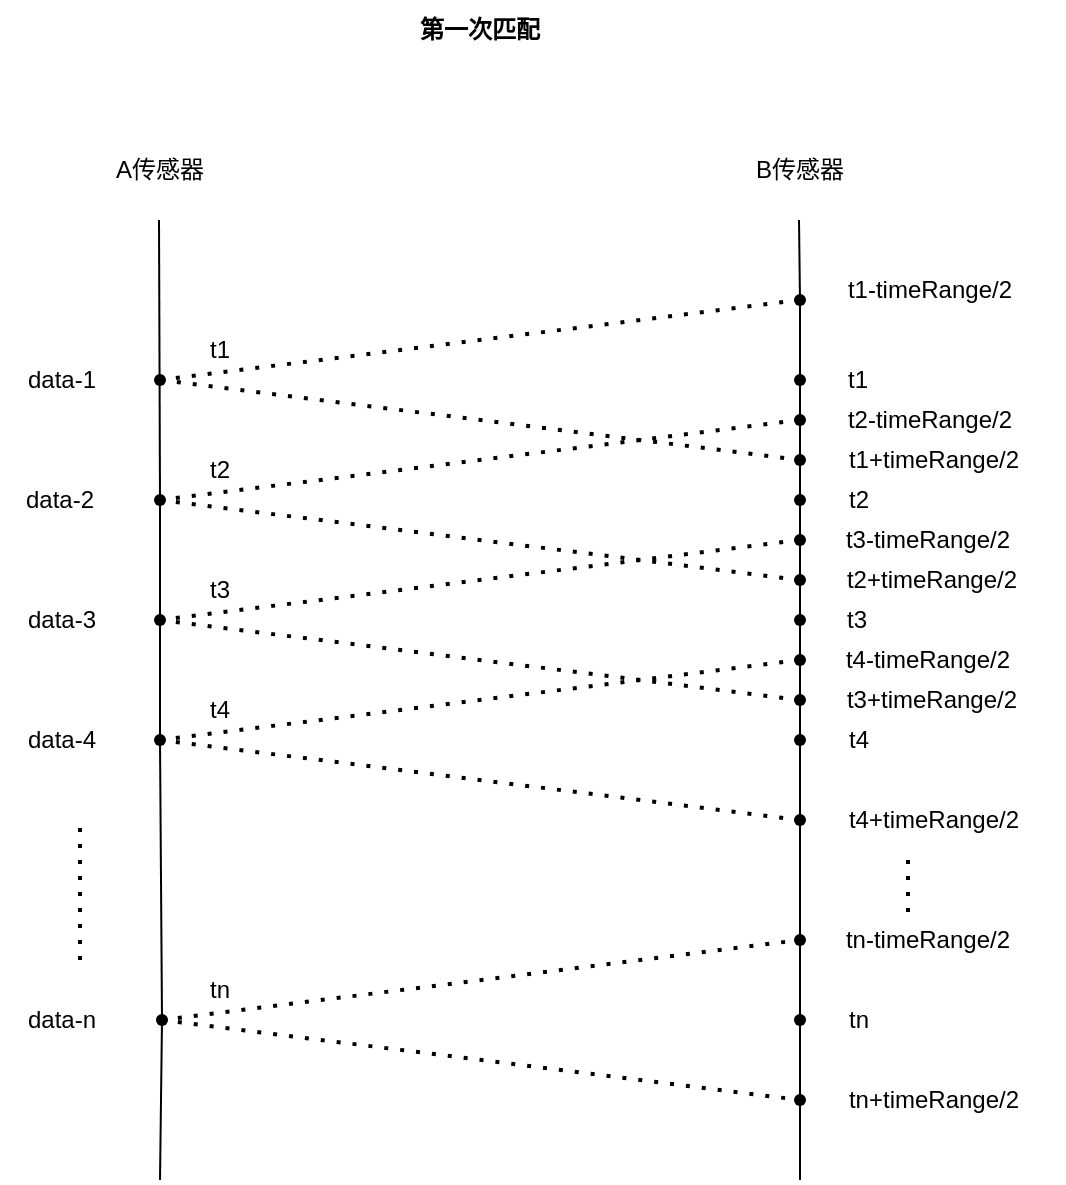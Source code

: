 <mxfile version="20.4.1" type="device"><diagram id="k69M-XWzYrVCh9u7o3sv" name="第 1 页"><mxGraphModel dx="1422" dy="771" grid="1" gridSize="10" guides="1" tooltips="1" connect="1" arrows="1" fold="1" page="1" pageScale="1" pageWidth="827" pageHeight="1169" math="0" shadow="0"><root><mxCell id="0"/><mxCell id="1" parent="0"/><mxCell id="XfMQFFYkRkuYlppGZoMT-2" value="" style="endArrow=none;html=1;rounded=0;startArrow=none;" edge="1" parent="1" source="XfMQFFYkRkuYlppGZoMT-25"><mxGeometry width="50" height="50" relative="1" as="geometry"><mxPoint x="239.5" y="720" as="sourcePoint"/><mxPoint x="239.5" y="120" as="targetPoint"/></mxGeometry></mxCell><mxCell id="XfMQFFYkRkuYlppGZoMT-3" value="" style="endArrow=none;html=1;rounded=0;startArrow=none;" edge="1" parent="1" source="XfMQFFYkRkuYlppGZoMT-13"><mxGeometry width="50" height="50" relative="1" as="geometry"><mxPoint x="559.5" y="720" as="sourcePoint"/><mxPoint x="559.5" y="120" as="targetPoint"/></mxGeometry></mxCell><mxCell id="XfMQFFYkRkuYlppGZoMT-4" value="A传感器" style="text;html=1;strokeColor=none;fillColor=none;align=center;verticalAlign=middle;whiteSpace=wrap;rounded=0;" vertex="1" parent="1"><mxGeometry x="210" y="80" width="60" height="30" as="geometry"/></mxCell><mxCell id="XfMQFFYkRkuYlppGZoMT-5" value="B传感器" style="text;html=1;strokeColor=none;fillColor=none;align=center;verticalAlign=middle;whiteSpace=wrap;rounded=0;" vertex="1" parent="1"><mxGeometry x="530" y="80" width="60" height="30" as="geometry"/></mxCell><mxCell id="XfMQFFYkRkuYlppGZoMT-6" value="&lt;b&gt;第一次匹配&lt;/b&gt;" style="text;html=1;strokeColor=none;fillColor=none;align=center;verticalAlign=middle;whiteSpace=wrap;rounded=0;" vertex="1" parent="1"><mxGeometry x="300" y="10" width="200" height="30" as="geometry"/></mxCell><mxCell id="XfMQFFYkRkuYlppGZoMT-7" value="" style="shape=waypoint;sketch=0;fillStyle=solid;size=6;pointerEvents=1;points=[];fillColor=none;resizable=0;rotatable=0;perimeter=centerPerimeter;snapToPoint=1;" vertex="1" parent="1"><mxGeometry x="220" y="180" width="40" height="40" as="geometry"/></mxCell><mxCell id="XfMQFFYkRkuYlppGZoMT-8" value="data-1" style="text;html=1;strokeColor=none;fillColor=none;align=center;verticalAlign=middle;whiteSpace=wrap;rounded=0;" vertex="1" parent="1"><mxGeometry x="161" y="185" width="60" height="30" as="geometry"/></mxCell><mxCell id="XfMQFFYkRkuYlppGZoMT-9" value="" style="shape=waypoint;sketch=0;fillStyle=solid;size=6;pointerEvents=1;points=[];fillColor=none;resizable=0;rotatable=0;perimeter=centerPerimeter;snapToPoint=1;" vertex="1" parent="1"><mxGeometry x="540" y="180" width="40" height="40" as="geometry"/></mxCell><mxCell id="XfMQFFYkRkuYlppGZoMT-10" value="" style="endArrow=none;html=1;rounded=0;startArrow=none;" edge="1" parent="1" source="XfMQFFYkRkuYlppGZoMT-11" target="XfMQFFYkRkuYlppGZoMT-9"><mxGeometry width="50" height="50" relative="1" as="geometry"><mxPoint x="559.5" y="720" as="sourcePoint"/><mxPoint x="559.5" y="120" as="targetPoint"/></mxGeometry></mxCell><mxCell id="XfMQFFYkRkuYlppGZoMT-11" value="" style="shape=waypoint;sketch=0;fillStyle=solid;size=6;pointerEvents=1;points=[];fillColor=none;resizable=0;rotatable=0;perimeter=centerPerimeter;snapToPoint=1;" vertex="1" parent="1"><mxGeometry x="540" y="220" width="40" height="40" as="geometry"/></mxCell><mxCell id="XfMQFFYkRkuYlppGZoMT-12" value="" style="endArrow=none;html=1;rounded=0;startArrow=none;" edge="1" parent="1" source="XfMQFFYkRkuYlppGZoMT-31" target="XfMQFFYkRkuYlppGZoMT-11"><mxGeometry width="50" height="50" relative="1" as="geometry"><mxPoint x="559.5" y="720" as="sourcePoint"/><mxPoint x="560" y="200" as="targetPoint"/></mxGeometry></mxCell><mxCell id="XfMQFFYkRkuYlppGZoMT-13" value="" style="shape=waypoint;sketch=0;fillStyle=solid;size=6;pointerEvents=1;points=[];fillColor=none;resizable=0;rotatable=0;perimeter=centerPerimeter;snapToPoint=1;" vertex="1" parent="1"><mxGeometry x="540" y="140" width="40" height="40" as="geometry"/></mxCell><mxCell id="XfMQFFYkRkuYlppGZoMT-14" value="" style="endArrow=none;html=1;rounded=0;startArrow=none;" edge="1" parent="1" source="XfMQFFYkRkuYlppGZoMT-9" target="XfMQFFYkRkuYlppGZoMT-13"><mxGeometry width="50" height="50" relative="1" as="geometry"><mxPoint x="560" y="200" as="sourcePoint"/><mxPoint x="559.5" y="120" as="targetPoint"/></mxGeometry></mxCell><mxCell id="XfMQFFYkRkuYlppGZoMT-17" value="t1" style="text;html=1;strokeColor=none;fillColor=none;align=center;verticalAlign=middle;whiteSpace=wrap;rounded=0;" vertex="1" parent="1"><mxGeometry x="564" y="185" width="50" height="30" as="geometry"/></mxCell><mxCell id="XfMQFFYkRkuYlppGZoMT-18" value="t1+timeRange/2" style="text;html=1;strokeColor=none;fillColor=none;align=center;verticalAlign=middle;whiteSpace=wrap;rounded=0;" vertex="1" parent="1"><mxGeometry x="562" y="225" width="130" height="30" as="geometry"/></mxCell><mxCell id="XfMQFFYkRkuYlppGZoMT-19" value="t1-timeRange/2" style="text;html=1;strokeColor=none;fillColor=none;align=center;verticalAlign=middle;whiteSpace=wrap;rounded=0;" vertex="1" parent="1"><mxGeometry x="560" y="140" width="130" height="30" as="geometry"/></mxCell><mxCell id="XfMQFFYkRkuYlppGZoMT-21" value="" style="endArrow=none;dashed=1;html=1;dashPattern=1 3;strokeWidth=2;rounded=0;entryX=0.525;entryY=0.575;entryDx=0;entryDy=0;entryPerimeter=0;exitX=0.5;exitY=0.425;exitDx=0;exitDy=0;exitPerimeter=0;" edge="1" parent="1" source="XfMQFFYkRkuYlppGZoMT-11" target="XfMQFFYkRkuYlppGZoMT-7"><mxGeometry width="50" height="50" relative="1" as="geometry"><mxPoint x="230" y="280" as="sourcePoint"/><mxPoint x="280" y="230" as="targetPoint"/></mxGeometry></mxCell><mxCell id="XfMQFFYkRkuYlppGZoMT-24" value="" style="endArrow=none;dashed=1;html=1;dashPattern=1 3;strokeWidth=2;rounded=0;entryX=0.425;entryY=0.65;entryDx=0;entryDy=0;entryPerimeter=0;" edge="1" parent="1" source="XfMQFFYkRkuYlppGZoMT-7" target="XfMQFFYkRkuYlppGZoMT-13"><mxGeometry width="50" height="50" relative="1" as="geometry"><mxPoint x="230" y="280" as="sourcePoint"/><mxPoint x="280" y="230" as="targetPoint"/></mxGeometry></mxCell><mxCell id="XfMQFFYkRkuYlppGZoMT-25" value="" style="shape=waypoint;sketch=0;fillStyle=solid;size=6;pointerEvents=1;points=[];fillColor=none;resizable=0;rotatable=0;perimeter=centerPerimeter;snapToPoint=1;" vertex="1" parent="1"><mxGeometry x="220" y="240" width="40" height="40" as="geometry"/></mxCell><mxCell id="XfMQFFYkRkuYlppGZoMT-26" value="" style="endArrow=none;html=1;rounded=0;startArrow=none;" edge="1" parent="1" source="XfMQFFYkRkuYlppGZoMT-47" target="XfMQFFYkRkuYlppGZoMT-25"><mxGeometry width="50" height="50" relative="1" as="geometry"><mxPoint x="239.5" y="720" as="sourcePoint"/><mxPoint x="239.5" y="120" as="targetPoint"/></mxGeometry></mxCell><mxCell id="XfMQFFYkRkuYlppGZoMT-27" value="data-2" style="text;html=1;strokeColor=none;fillColor=none;align=center;verticalAlign=middle;whiteSpace=wrap;rounded=0;" vertex="1" parent="1"><mxGeometry x="160" y="245" width="60" height="30" as="geometry"/></mxCell><mxCell id="XfMQFFYkRkuYlppGZoMT-28" value="" style="shape=waypoint;sketch=0;fillStyle=solid;size=6;pointerEvents=1;points=[];fillColor=none;resizable=0;rotatable=0;perimeter=centerPerimeter;snapToPoint=1;" vertex="1" parent="1"><mxGeometry x="540" y="280" width="40" height="40" as="geometry"/></mxCell><mxCell id="XfMQFFYkRkuYlppGZoMT-29" value="" style="endArrow=none;html=1;rounded=0;startArrow=none;" edge="1" parent="1" source="XfMQFFYkRkuYlppGZoMT-48" target="XfMQFFYkRkuYlppGZoMT-28"><mxGeometry width="50" height="50" relative="1" as="geometry"><mxPoint x="559.5" y="720" as="sourcePoint"/><mxPoint x="560" y="240" as="targetPoint"/></mxGeometry></mxCell><mxCell id="XfMQFFYkRkuYlppGZoMT-30" value="" style="shape=waypoint;sketch=0;fillStyle=solid;size=6;pointerEvents=1;points=[];fillColor=none;resizable=0;rotatable=0;perimeter=centerPerimeter;snapToPoint=1;" vertex="1" parent="1"><mxGeometry x="540" y="200" width="40" height="40" as="geometry"/></mxCell><mxCell id="XfMQFFYkRkuYlppGZoMT-31" value="" style="shape=waypoint;sketch=0;fillStyle=solid;size=6;pointerEvents=1;points=[];fillColor=none;resizable=0;rotatable=0;perimeter=centerPerimeter;snapToPoint=1;" vertex="1" parent="1"><mxGeometry x="540" y="240" width="40" height="40" as="geometry"/></mxCell><mxCell id="XfMQFFYkRkuYlppGZoMT-32" value="" style="endArrow=none;html=1;rounded=0;startArrow=none;" edge="1" parent="1" source="XfMQFFYkRkuYlppGZoMT-50" target="XfMQFFYkRkuYlppGZoMT-31"><mxGeometry width="50" height="50" relative="1" as="geometry"><mxPoint x="560" y="300" as="sourcePoint"/><mxPoint x="560" y="240" as="targetPoint"/></mxGeometry></mxCell><mxCell id="XfMQFFYkRkuYlppGZoMT-33" value="" style="endArrow=none;dashed=1;html=1;dashPattern=1 3;strokeWidth=2;rounded=0;exitX=0.575;exitY=0.575;exitDx=0;exitDy=0;exitPerimeter=0;" edge="1" parent="1" source="XfMQFFYkRkuYlppGZoMT-25" target="XfMQFFYkRkuYlppGZoMT-30"><mxGeometry width="50" height="50" relative="1" as="geometry"><mxPoint x="230" y="280" as="sourcePoint"/><mxPoint x="280" y="230" as="targetPoint"/></mxGeometry></mxCell><mxCell id="XfMQFFYkRkuYlppGZoMT-34" value="" style="endArrow=none;dashed=1;html=1;dashPattern=1 3;strokeWidth=2;rounded=0;entryX=0.4;entryY=0.55;entryDx=0;entryDy=0;entryPerimeter=0;" edge="1" parent="1" source="XfMQFFYkRkuYlppGZoMT-25" target="XfMQFFYkRkuYlppGZoMT-28"><mxGeometry width="50" height="50" relative="1" as="geometry"><mxPoint x="230" y="280" as="sourcePoint"/><mxPoint x="280" y="230" as="targetPoint"/></mxGeometry></mxCell><mxCell id="XfMQFFYkRkuYlppGZoMT-35" value="t2" style="text;html=1;strokeColor=none;fillColor=none;align=center;verticalAlign=middle;whiteSpace=wrap;rounded=0;" vertex="1" parent="1"><mxGeometry x="560" y="245" width="59" height="30" as="geometry"/></mxCell><mxCell id="XfMQFFYkRkuYlppGZoMT-36" value="t2+timeRange/2" style="text;html=1;strokeColor=none;fillColor=none;align=center;verticalAlign=middle;whiteSpace=wrap;rounded=0;" vertex="1" parent="1"><mxGeometry x="561" y="285" width="130" height="30" as="geometry"/></mxCell><mxCell id="XfMQFFYkRkuYlppGZoMT-37" value="t2-timeRange/2" style="text;html=1;strokeColor=none;fillColor=none;align=center;verticalAlign=middle;whiteSpace=wrap;rounded=0;" vertex="1" parent="1"><mxGeometry x="560" y="205" width="130" height="30" as="geometry"/></mxCell><mxCell id="XfMQFFYkRkuYlppGZoMT-38" value="t1" style="text;html=1;strokeColor=none;fillColor=none;align=center;verticalAlign=middle;whiteSpace=wrap;rounded=0;" vertex="1" parent="1"><mxGeometry x="240" y="170" width="60" height="30" as="geometry"/></mxCell><mxCell id="XfMQFFYkRkuYlppGZoMT-39" value="t2" style="text;html=1;strokeColor=none;fillColor=none;align=center;verticalAlign=middle;whiteSpace=wrap;rounded=0;" vertex="1" parent="1"><mxGeometry x="240" y="230" width="60" height="30" as="geometry"/></mxCell><mxCell id="XfMQFFYkRkuYlppGZoMT-51" value="" style="shape=waypoint;sketch=0;fillStyle=solid;size=6;pointerEvents=1;points=[];fillColor=none;resizable=0;rotatable=0;perimeter=centerPerimeter;snapToPoint=1;" vertex="1" parent="1"><mxGeometry x="220" y="300" width="40" height="40" as="geometry"/></mxCell><mxCell id="XfMQFFYkRkuYlppGZoMT-50" value="" style="shape=waypoint;sketch=0;fillStyle=solid;size=6;pointerEvents=1;points=[];fillColor=none;resizable=0;rotatable=0;perimeter=centerPerimeter;snapToPoint=1;" vertex="1" parent="1"><mxGeometry x="540" y="260" width="40" height="40" as="geometry"/></mxCell><mxCell id="XfMQFFYkRkuYlppGZoMT-53" value="" style="endArrow=none;html=1;rounded=0;startArrow=none;" edge="1" parent="1" source="XfMQFFYkRkuYlppGZoMT-28" target="XfMQFFYkRkuYlppGZoMT-50"><mxGeometry width="50" height="50" relative="1" as="geometry"><mxPoint x="560" y="300" as="sourcePoint"/><mxPoint x="560" y="260" as="targetPoint"/></mxGeometry></mxCell><mxCell id="XfMQFFYkRkuYlppGZoMT-49" value="" style="shape=waypoint;sketch=0;fillStyle=solid;size=6;pointerEvents=1;points=[];fillColor=none;resizable=0;rotatable=0;perimeter=centerPerimeter;snapToPoint=1;" vertex="1" parent="1"><mxGeometry x="540" y="340" width="40" height="40" as="geometry"/></mxCell><mxCell id="XfMQFFYkRkuYlppGZoMT-54" value="" style="endArrow=none;html=1;rounded=0;startArrow=none;" edge="1" parent="1" source="XfMQFFYkRkuYlppGZoMT-44" target="XfMQFFYkRkuYlppGZoMT-49"><mxGeometry width="50" height="50" relative="1" as="geometry"><mxPoint x="559.5" y="720" as="sourcePoint"/><mxPoint x="560" y="300" as="targetPoint"/></mxGeometry></mxCell><mxCell id="XfMQFFYkRkuYlppGZoMT-55" value="" style="endArrow=none;dashed=1;html=1;dashPattern=1 3;strokeWidth=2;rounded=0;entryX=0.45;entryY=0.675;entryDx=0;entryDy=0;entryPerimeter=0;" edge="1" parent="1" source="XfMQFFYkRkuYlppGZoMT-51" target="XfMQFFYkRkuYlppGZoMT-50"><mxGeometry width="50" height="50" relative="1" as="geometry"><mxPoint x="230" y="390" as="sourcePoint"/><mxPoint x="280" y="340" as="targetPoint"/></mxGeometry></mxCell><mxCell id="XfMQFFYkRkuYlppGZoMT-56" value="" style="endArrow=none;dashed=1;html=1;dashPattern=1 3;strokeWidth=2;rounded=0;" edge="1" parent="1" source="XfMQFFYkRkuYlppGZoMT-51" target="XfMQFFYkRkuYlppGZoMT-49"><mxGeometry width="50" height="50" relative="1" as="geometry"><mxPoint x="230" y="390" as="sourcePoint"/><mxPoint x="280" y="340" as="targetPoint"/></mxGeometry></mxCell><mxCell id="XfMQFFYkRkuYlppGZoMT-48" value="" style="shape=waypoint;sketch=0;fillStyle=solid;size=6;pointerEvents=1;points=[];fillColor=none;resizable=0;rotatable=0;perimeter=centerPerimeter;snapToPoint=1;" vertex="1" parent="1"><mxGeometry x="540" y="300" width="40" height="40" as="geometry"/></mxCell><mxCell id="XfMQFFYkRkuYlppGZoMT-57" value="" style="endArrow=none;html=1;rounded=0;startArrow=none;" edge="1" parent="1" source="XfMQFFYkRkuYlppGZoMT-45" target="XfMQFFYkRkuYlppGZoMT-48"><mxGeometry width="50" height="50" relative="1" as="geometry"><mxPoint x="560" y="360" as="sourcePoint"/><mxPoint x="560" y="300" as="targetPoint"/></mxGeometry></mxCell><mxCell id="XfMQFFYkRkuYlppGZoMT-58" value="data-3" style="text;html=1;strokeColor=none;fillColor=none;align=center;verticalAlign=middle;whiteSpace=wrap;rounded=0;" vertex="1" parent="1"><mxGeometry x="161" y="305" width="60" height="30" as="geometry"/></mxCell><mxCell id="XfMQFFYkRkuYlppGZoMT-59" value="t3" style="text;html=1;strokeColor=none;fillColor=none;align=center;verticalAlign=middle;whiteSpace=wrap;rounded=0;" vertex="1" parent="1"><mxGeometry x="558.5" y="305" width="59" height="30" as="geometry"/></mxCell><mxCell id="XfMQFFYkRkuYlppGZoMT-60" value="t3-timeRange/2" style="text;html=1;strokeColor=none;fillColor=none;align=center;verticalAlign=middle;whiteSpace=wrap;rounded=0;" vertex="1" parent="1"><mxGeometry x="558.5" y="265" width="130" height="30" as="geometry"/></mxCell><mxCell id="XfMQFFYkRkuYlppGZoMT-61" value="t3+timeRange/2" style="text;html=1;strokeColor=none;fillColor=none;align=center;verticalAlign=middle;whiteSpace=wrap;rounded=0;" vertex="1" parent="1"><mxGeometry x="561" y="345" width="130" height="30" as="geometry"/></mxCell><mxCell id="XfMQFFYkRkuYlppGZoMT-62" value="t3" style="text;html=1;strokeColor=none;fillColor=none;align=center;verticalAlign=middle;whiteSpace=wrap;rounded=0;" vertex="1" parent="1"><mxGeometry x="240" y="290" width="60" height="30" as="geometry"/></mxCell><mxCell id="XfMQFFYkRkuYlppGZoMT-47" value="" style="shape=waypoint;sketch=0;fillStyle=solid;size=6;pointerEvents=1;points=[];fillColor=none;resizable=0;rotatable=0;perimeter=centerPerimeter;snapToPoint=1;" vertex="1" parent="1"><mxGeometry x="220" y="360" width="40" height="40" as="geometry"/></mxCell><mxCell id="XfMQFFYkRkuYlppGZoMT-63" value="" style="endArrow=none;html=1;rounded=0;startArrow=none;" edge="1" parent="1" source="XfMQFFYkRkuYlppGZoMT-77" target="XfMQFFYkRkuYlppGZoMT-47"><mxGeometry width="50" height="50" relative="1" as="geometry"><mxPoint x="239.5" y="720" as="sourcePoint"/><mxPoint x="240" y="260" as="targetPoint"/></mxGeometry></mxCell><mxCell id="XfMQFFYkRkuYlppGZoMT-46" value="" style="shape=waypoint;sketch=0;fillStyle=solid;size=6;pointerEvents=1;points=[];fillColor=none;resizable=0;rotatable=0;perimeter=centerPerimeter;snapToPoint=1;" vertex="1" parent="1"><mxGeometry x="540" y="400" width="40" height="40" as="geometry"/></mxCell><mxCell id="XfMQFFYkRkuYlppGZoMT-64" value="" style="endArrow=none;html=1;rounded=0;startArrow=none;" edge="1" parent="1" source="XfMQFFYkRkuYlppGZoMT-79" target="XfMQFFYkRkuYlppGZoMT-46"><mxGeometry width="50" height="50" relative="1" as="geometry"><mxPoint x="559.5" y="720" as="sourcePoint"/><mxPoint x="560" y="360" as="targetPoint"/></mxGeometry></mxCell><mxCell id="XfMQFFYkRkuYlppGZoMT-45" value="" style="shape=waypoint;sketch=0;fillStyle=solid;size=6;pointerEvents=1;points=[];fillColor=none;resizable=0;rotatable=0;perimeter=centerPerimeter;snapToPoint=1;" vertex="1" parent="1"><mxGeometry x="540" y="320" width="40" height="40" as="geometry"/></mxCell><mxCell id="XfMQFFYkRkuYlppGZoMT-65" value="" style="endArrow=none;html=1;rounded=0;startArrow=none;" edge="1" parent="1" source="XfMQFFYkRkuYlppGZoMT-49" target="XfMQFFYkRkuYlppGZoMT-45"><mxGeometry width="50" height="50" relative="1" as="geometry"><mxPoint x="560" y="360" as="sourcePoint"/><mxPoint x="560" y="320" as="targetPoint"/></mxGeometry></mxCell><mxCell id="XfMQFFYkRkuYlppGZoMT-67" value="" style="endArrow=none;dashed=1;html=1;dashPattern=1 3;strokeWidth=2;rounded=0;" edge="1" parent="1" target="XfMQFFYkRkuYlppGZoMT-45"><mxGeometry width="50" height="50" relative="1" as="geometry"><mxPoint x="240" y="380" as="sourcePoint"/><mxPoint x="280" y="340" as="targetPoint"/></mxGeometry></mxCell><mxCell id="XfMQFFYkRkuYlppGZoMT-68" value="" style="endArrow=none;dashed=1;html=1;dashPattern=1 3;strokeWidth=2;rounded=0;" edge="1" parent="1" source="XfMQFFYkRkuYlppGZoMT-47" target="XfMQFFYkRkuYlppGZoMT-46"><mxGeometry width="50" height="50" relative="1" as="geometry"><mxPoint x="230" y="390" as="sourcePoint"/><mxPoint x="280" y="340" as="targetPoint"/></mxGeometry></mxCell><mxCell id="XfMQFFYkRkuYlppGZoMT-44" value="" style="shape=waypoint;sketch=0;fillStyle=solid;size=6;pointerEvents=1;points=[];fillColor=none;resizable=0;rotatable=0;perimeter=centerPerimeter;snapToPoint=1;" vertex="1" parent="1"><mxGeometry x="540" y="360" width="40" height="40" as="geometry"/></mxCell><mxCell id="XfMQFFYkRkuYlppGZoMT-69" value="" style="endArrow=none;html=1;rounded=0;startArrow=none;" edge="1" parent="1" source="XfMQFFYkRkuYlppGZoMT-46" target="XfMQFFYkRkuYlppGZoMT-44"><mxGeometry width="50" height="50" relative="1" as="geometry"><mxPoint x="560" y="420" as="sourcePoint"/><mxPoint x="560" y="360" as="targetPoint"/></mxGeometry></mxCell><mxCell id="XfMQFFYkRkuYlppGZoMT-70" value="data-4" style="text;html=1;strokeColor=none;fillColor=none;align=center;verticalAlign=middle;whiteSpace=wrap;rounded=0;" vertex="1" parent="1"><mxGeometry x="161" y="365" width="60" height="30" as="geometry"/></mxCell><mxCell id="XfMQFFYkRkuYlppGZoMT-71" value="t4" style="text;html=1;strokeColor=none;fillColor=none;align=center;verticalAlign=middle;whiteSpace=wrap;rounded=0;" vertex="1" parent="1"><mxGeometry x="240" y="350" width="60" height="30" as="geometry"/></mxCell><mxCell id="XfMQFFYkRkuYlppGZoMT-72" value="t4" style="text;html=1;strokeColor=none;fillColor=none;align=center;verticalAlign=middle;whiteSpace=wrap;rounded=0;" vertex="1" parent="1"><mxGeometry x="559.5" y="365" width="59" height="30" as="geometry"/></mxCell><mxCell id="XfMQFFYkRkuYlppGZoMT-73" value="t4+timeRange/2" style="text;html=1;strokeColor=none;fillColor=none;align=center;verticalAlign=middle;whiteSpace=wrap;rounded=0;" vertex="1" parent="1"><mxGeometry x="561.5" y="405" width="130" height="30" as="geometry"/></mxCell><mxCell id="XfMQFFYkRkuYlppGZoMT-74" value="t4-timeRange/2" style="text;html=1;strokeColor=none;fillColor=none;align=center;verticalAlign=middle;whiteSpace=wrap;rounded=0;" vertex="1" parent="1"><mxGeometry x="559" y="325" width="130" height="30" as="geometry"/></mxCell><mxCell id="XfMQFFYkRkuYlppGZoMT-77" value="" style="shape=waypoint;sketch=0;fillStyle=solid;size=6;pointerEvents=1;points=[];fillColor=none;resizable=0;rotatable=0;perimeter=centerPerimeter;snapToPoint=1;" vertex="1" parent="1"><mxGeometry x="221" y="500" width="40" height="40" as="geometry"/></mxCell><mxCell id="XfMQFFYkRkuYlppGZoMT-78" value="" style="endArrow=none;html=1;rounded=0;" edge="1" parent="1" target="XfMQFFYkRkuYlppGZoMT-77"><mxGeometry width="50" height="50" relative="1" as="geometry"><mxPoint x="240" y="600" as="sourcePoint"/><mxPoint x="240" y="380" as="targetPoint"/></mxGeometry></mxCell><mxCell id="XfMQFFYkRkuYlppGZoMT-81" value="" style="shape=waypoint;sketch=0;fillStyle=solid;size=6;pointerEvents=1;points=[];fillColor=none;resizable=0;rotatable=0;perimeter=centerPerimeter;snapToPoint=1;" vertex="1" parent="1"><mxGeometry x="540" y="540" width="40" height="40" as="geometry"/></mxCell><mxCell id="XfMQFFYkRkuYlppGZoMT-82" value="" style="endArrow=none;html=1;rounded=0;" edge="1" parent="1" target="XfMQFFYkRkuYlppGZoMT-81"><mxGeometry width="50" height="50" relative="1" as="geometry"><mxPoint x="560" y="600" as="sourcePoint"/><mxPoint x="560" y="420" as="targetPoint"/></mxGeometry></mxCell><mxCell id="XfMQFFYkRkuYlppGZoMT-80" value="" style="shape=waypoint;sketch=0;fillStyle=solid;size=6;pointerEvents=1;points=[];fillColor=none;resizable=0;rotatable=0;perimeter=centerPerimeter;snapToPoint=1;" vertex="1" parent="1"><mxGeometry x="540" y="500" width="40" height="40" as="geometry"/></mxCell><mxCell id="XfMQFFYkRkuYlppGZoMT-83" value="" style="endArrow=none;html=1;rounded=0;startArrow=none;" edge="1" parent="1" source="XfMQFFYkRkuYlppGZoMT-81" target="XfMQFFYkRkuYlppGZoMT-80"><mxGeometry width="50" height="50" relative="1" as="geometry"><mxPoint x="560" y="560" as="sourcePoint"/><mxPoint x="560" y="420" as="targetPoint"/></mxGeometry></mxCell><mxCell id="XfMQFFYkRkuYlppGZoMT-79" value="" style="shape=waypoint;sketch=0;fillStyle=solid;size=6;pointerEvents=1;points=[];fillColor=none;resizable=0;rotatable=0;perimeter=centerPerimeter;snapToPoint=1;" vertex="1" parent="1"><mxGeometry x="540" y="460" width="40" height="40" as="geometry"/></mxCell><mxCell id="XfMQFFYkRkuYlppGZoMT-84" value="" style="endArrow=none;html=1;rounded=0;startArrow=none;" edge="1" parent="1" source="XfMQFFYkRkuYlppGZoMT-80" target="XfMQFFYkRkuYlppGZoMT-79"><mxGeometry width="50" height="50" relative="1" as="geometry"><mxPoint x="560" y="520" as="sourcePoint"/><mxPoint x="560" y="420" as="targetPoint"/></mxGeometry></mxCell><mxCell id="XfMQFFYkRkuYlppGZoMT-85" value="data-n" style="text;html=1;strokeColor=none;fillColor=none;align=center;verticalAlign=middle;whiteSpace=wrap;rounded=0;" vertex="1" parent="1"><mxGeometry x="161" y="505" width="60" height="30" as="geometry"/></mxCell><mxCell id="XfMQFFYkRkuYlppGZoMT-86" value="" style="endArrow=none;dashed=1;html=1;dashPattern=1 3;strokeWidth=2;rounded=0;" edge="1" parent="1" source="XfMQFFYkRkuYlppGZoMT-77" target="XfMQFFYkRkuYlppGZoMT-79"><mxGeometry width="50" height="50" relative="1" as="geometry"><mxPoint x="390" y="630" as="sourcePoint"/><mxPoint x="440" y="580" as="targetPoint"/></mxGeometry></mxCell><mxCell id="XfMQFFYkRkuYlppGZoMT-87" value="" style="endArrow=none;dashed=1;html=1;dashPattern=1 3;strokeWidth=2;rounded=0;" edge="1" parent="1" source="XfMQFFYkRkuYlppGZoMT-77" target="XfMQFFYkRkuYlppGZoMT-81"><mxGeometry width="50" height="50" relative="1" as="geometry"><mxPoint x="390" y="630" as="sourcePoint"/><mxPoint x="440" y="580" as="targetPoint"/></mxGeometry></mxCell><mxCell id="XfMQFFYkRkuYlppGZoMT-88" value="tn" style="text;html=1;strokeColor=none;fillColor=none;align=center;verticalAlign=middle;whiteSpace=wrap;rounded=0;" vertex="1" parent="1"><mxGeometry x="240" y="490" width="60" height="30" as="geometry"/></mxCell><mxCell id="XfMQFFYkRkuYlppGZoMT-89" value="tn" style="text;html=1;strokeColor=none;fillColor=none;align=center;verticalAlign=middle;whiteSpace=wrap;rounded=0;" vertex="1" parent="1"><mxGeometry x="559.5" y="505" width="59" height="30" as="geometry"/></mxCell><mxCell id="XfMQFFYkRkuYlppGZoMT-90" value="tn-timeRange/2" style="text;html=1;strokeColor=none;fillColor=none;align=center;verticalAlign=middle;whiteSpace=wrap;rounded=0;" vertex="1" parent="1"><mxGeometry x="558.5" y="465" width="130" height="30" as="geometry"/></mxCell><mxCell id="XfMQFFYkRkuYlppGZoMT-91" value="tn+timeRange/2" style="text;html=1;strokeColor=none;fillColor=none;align=center;verticalAlign=middle;whiteSpace=wrap;rounded=0;" vertex="1" parent="1"><mxGeometry x="561.5" y="545" width="130" height="30" as="geometry"/></mxCell><mxCell id="XfMQFFYkRkuYlppGZoMT-92" value="" style="endArrow=none;dashed=1;html=1;dashPattern=1 3;strokeWidth=2;rounded=0;" edge="1" parent="1"><mxGeometry width="50" height="50" relative="1" as="geometry"><mxPoint x="200" y="490" as="sourcePoint"/><mxPoint x="200" y="420" as="targetPoint"/></mxGeometry></mxCell><mxCell id="XfMQFFYkRkuYlppGZoMT-93" value="" style="endArrow=none;dashed=1;html=1;dashPattern=1 3;strokeWidth=2;rounded=0;" edge="1" parent="1"><mxGeometry width="50" height="50" relative="1" as="geometry"><mxPoint x="614" y="440" as="sourcePoint"/><mxPoint x="614" y="470" as="targetPoint"/></mxGeometry></mxCell></root></mxGraphModel></diagram></mxfile>